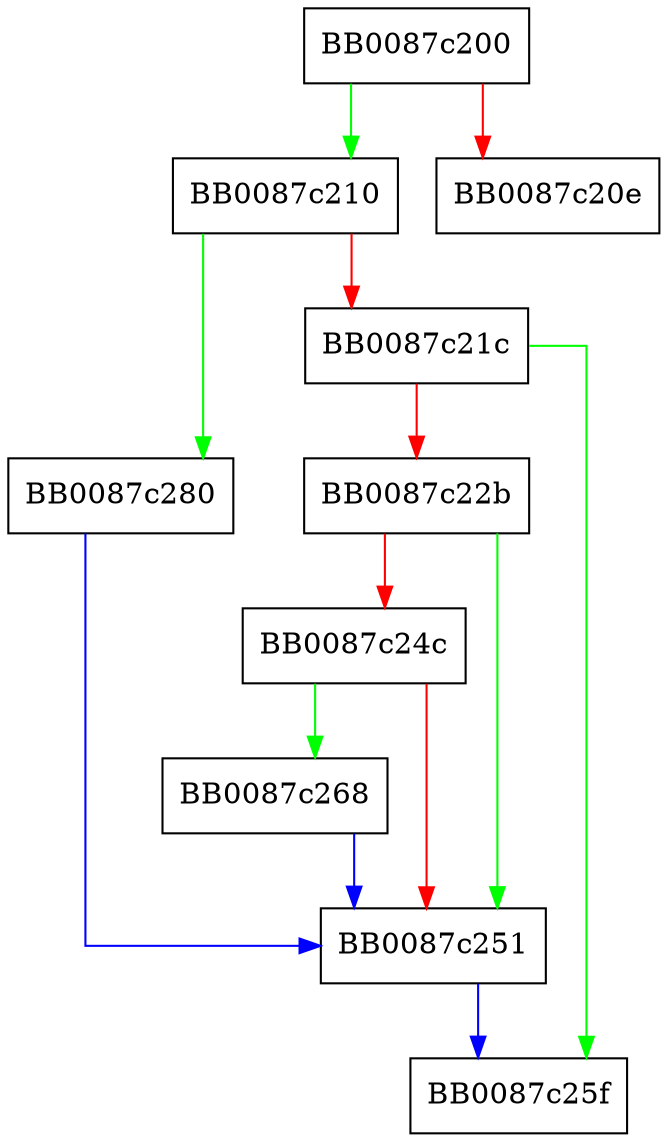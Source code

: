 digraph _IO_wdoallocbuf {
  node [shape="box"];
  graph [splines=ortho];
  BB0087c200 -> BB0087c210 [color="green"];
  BB0087c200 -> BB0087c20e [color="red"];
  BB0087c210 -> BB0087c280 [color="green"];
  BB0087c210 -> BB0087c21c [color="red"];
  BB0087c21c -> BB0087c25f [color="green"];
  BB0087c21c -> BB0087c22b [color="red"];
  BB0087c22b -> BB0087c251 [color="green"];
  BB0087c22b -> BB0087c24c [color="red"];
  BB0087c24c -> BB0087c268 [color="green"];
  BB0087c24c -> BB0087c251 [color="red"];
  BB0087c251 -> BB0087c25f [color="blue"];
  BB0087c268 -> BB0087c251 [color="blue"];
  BB0087c280 -> BB0087c251 [color="blue"];
}